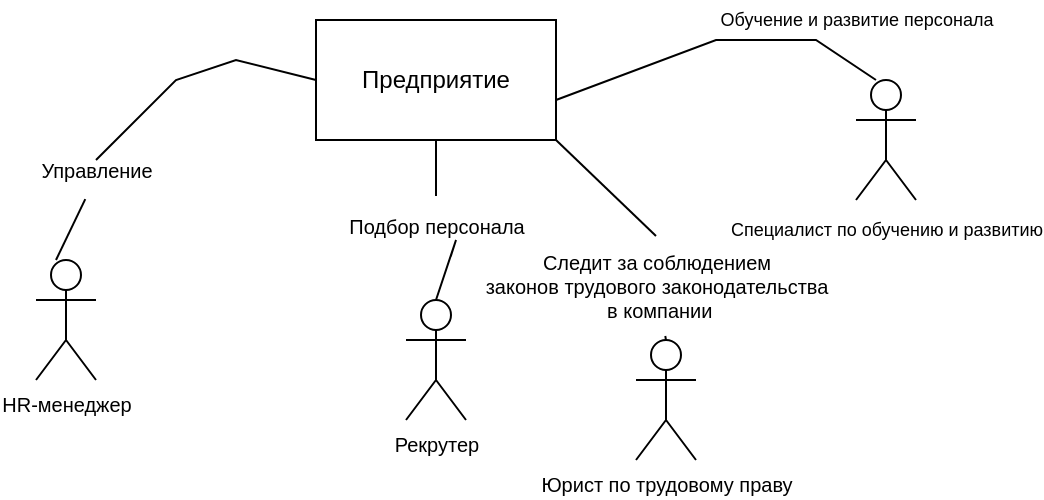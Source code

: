 <mxfile version="21.7.2" type="github">
  <diagram name="Страница — 1" id="0JkVb1EzyXIKiP_3Bz_9">
    <mxGraphModel dx="600" dy="305" grid="1" gridSize="10" guides="1" tooltips="1" connect="1" arrows="1" fold="1" page="1" pageScale="1" pageWidth="827" pageHeight="1169" math="0" shadow="0">
      <root>
        <mxCell id="0" />
        <mxCell id="1" parent="0" />
        <mxCell id="y3LTvOkzZxAHQpKQvb_X-1" value="Предприятие" style="rounded=0;whiteSpace=wrap;html=1;" vertex="1" parent="1">
          <mxGeometry x="390" y="110" width="120" height="60" as="geometry" />
        </mxCell>
        <mxCell id="y3LTvOkzZxAHQpKQvb_X-2" value="" style="endArrow=none;html=1;rounded=0;entryX=0;entryY=0.5;entryDx=0;entryDy=0;exitX=0.6;exitY=0.067;exitDx=0;exitDy=0;exitPerimeter=0;" edge="1" parent="1" source="y3LTvOkzZxAHQpKQvb_X-16" target="y3LTvOkzZxAHQpKQvb_X-1">
          <mxGeometry width="50" height="50" relative="1" as="geometry">
            <mxPoint x="260" y="230" as="sourcePoint" />
            <mxPoint x="440" y="250" as="targetPoint" />
            <Array as="points">
              <mxPoint x="280" y="180" />
              <mxPoint x="320" y="140" />
              <mxPoint x="350" y="130" />
            </Array>
          </mxGeometry>
        </mxCell>
        <mxCell id="y3LTvOkzZxAHQpKQvb_X-4" value="" style="endArrow=none;html=1;rounded=0;" edge="1" parent="1" source="y3LTvOkzZxAHQpKQvb_X-15" target="y3LTvOkzZxAHQpKQvb_X-1">
          <mxGeometry width="50" height="50" relative="1" as="geometry">
            <mxPoint x="450" y="250" as="sourcePoint" />
            <mxPoint x="440" y="250" as="targetPoint" />
            <Array as="points" />
          </mxGeometry>
        </mxCell>
        <mxCell id="y3LTvOkzZxAHQpKQvb_X-11" value="HR-менеджер" style="shape=umlActor;verticalLabelPosition=bottom;verticalAlign=top;html=1;outlineConnect=0;movable=1;resizable=1;rotatable=1;deletable=1;editable=1;locked=0;connectable=1;fontSize=10;" vertex="1" parent="1">
          <mxGeometry x="250" y="230" width="30" height="60" as="geometry" />
        </mxCell>
        <mxCell id="y3LTvOkzZxAHQpKQvb_X-12" value="Рекрутер" style="shape=umlActor;verticalLabelPosition=bottom;verticalAlign=top;html=1;outlineConnect=0;fontSize=10;" vertex="1" parent="1">
          <mxGeometry x="435" y="250" width="30" height="60" as="geometry" />
        </mxCell>
        <mxCell id="y3LTvOkzZxAHQpKQvb_X-17" value="" style="endArrow=none;html=1;rounded=0;" edge="1" parent="1">
          <mxGeometry width="50" height="50" relative="1" as="geometry">
            <mxPoint x="510" y="150" as="sourcePoint" />
            <mxPoint x="670" y="140" as="targetPoint" />
            <Array as="points">
              <mxPoint x="590" y="120" />
              <mxPoint x="640" y="120" />
            </Array>
          </mxGeometry>
        </mxCell>
        <mxCell id="y3LTvOkzZxAHQpKQvb_X-18" value="&lt;font style=&quot;font-size: 9px;&quot;&gt;Специалист по обучению и развитию&lt;/font&gt;" style="shape=umlActor;verticalLabelPosition=bottom;verticalAlign=top;html=1;outlineConnect=0;" vertex="1" parent="1">
          <mxGeometry x="660" y="140" width="30" height="60" as="geometry" />
        </mxCell>
        <mxCell id="y3LTvOkzZxAHQpKQvb_X-19" value="Обучение и развитие персонала&lt;br style=&quot;font-size: 9px;&quot;&gt;" style="text;html=1;align=center;verticalAlign=middle;resizable=0;points=[];autosize=1;strokeColor=none;fillColor=none;fontSize=9;" vertex="1" parent="1">
          <mxGeometry x="580" y="100" width="160" height="20" as="geometry" />
        </mxCell>
        <mxCell id="y3LTvOkzZxAHQpKQvb_X-20" value="Юрист по трудовому праву" style="shape=umlActor;verticalLabelPosition=bottom;verticalAlign=top;html=1;outlineConnect=0;fontSize=10;" vertex="1" parent="1">
          <mxGeometry x="550" y="270" width="30" height="60" as="geometry" />
        </mxCell>
        <mxCell id="y3LTvOkzZxAHQpKQvb_X-21" value="" style="endArrow=none;html=1;rounded=0;exitX=0.5;exitY=0;exitDx=0;exitDy=0;exitPerimeter=0;" edge="1" parent="1" source="y3LTvOkzZxAHQpKQvb_X-22">
          <mxGeometry width="50" height="50" relative="1" as="geometry">
            <mxPoint x="580" y="260" as="sourcePoint" />
            <mxPoint x="510" y="170" as="targetPoint" />
          </mxGeometry>
        </mxCell>
        <mxCell id="y3LTvOkzZxAHQpKQvb_X-23" value="" style="endArrow=none;html=1;rounded=0;exitX=0.5;exitY=0;exitDx=0;exitDy=0;exitPerimeter=0;" edge="1" parent="1" source="y3LTvOkzZxAHQpKQvb_X-20" target="y3LTvOkzZxAHQpKQvb_X-22">
          <mxGeometry width="50" height="50" relative="1" as="geometry">
            <mxPoint x="565" y="270" as="sourcePoint" />
            <mxPoint x="510" y="170" as="targetPoint" />
          </mxGeometry>
        </mxCell>
        <mxCell id="y3LTvOkzZxAHQpKQvb_X-22" value="Следит за соблюдением &lt;br style=&quot;font-size: 10px;&quot;&gt;законов трудового законодательства&lt;br&gt;&amp;nbsp;в компании" style="text;html=1;align=center;verticalAlign=middle;resizable=0;points=[];autosize=1;strokeColor=none;fillColor=none;fontSize=10;" vertex="1" parent="1">
          <mxGeometry x="465" y="218" width="190" height="50" as="geometry" />
        </mxCell>
        <mxCell id="y3LTvOkzZxAHQpKQvb_X-24" value="" style="endArrow=none;html=1;rounded=0;entryX=0.567;entryY=1.006;entryDx=0;entryDy=0;entryPerimeter=0;" edge="1" parent="1" target="y3LTvOkzZxAHQpKQvb_X-15">
          <mxGeometry width="50" height="50" relative="1" as="geometry">
            <mxPoint x="450" y="250" as="sourcePoint" />
            <mxPoint x="454" y="170" as="targetPoint" />
            <Array as="points">
              <mxPoint x="460" y="220" />
            </Array>
          </mxGeometry>
        </mxCell>
        <mxCell id="y3LTvOkzZxAHQpKQvb_X-15" value="Подбор персонала" style="text;html=1;align=center;verticalAlign=middle;resizable=0;points=[];autosize=1;strokeColor=none;fillColor=none;fontSize=10;" vertex="1" parent="1">
          <mxGeometry x="395" y="198" width="110" height="30" as="geometry" />
        </mxCell>
        <mxCell id="y3LTvOkzZxAHQpKQvb_X-25" value="" style="endArrow=none;html=1;rounded=0;entryX=0.433;entryY=0.985;entryDx=0;entryDy=0;entryPerimeter=0;" edge="1" parent="1" target="y3LTvOkzZxAHQpKQvb_X-16">
          <mxGeometry width="50" height="50" relative="1" as="geometry">
            <mxPoint x="260" y="230" as="sourcePoint" />
            <mxPoint x="390" y="140" as="targetPoint" />
            <Array as="points" />
          </mxGeometry>
        </mxCell>
        <mxCell id="y3LTvOkzZxAHQpKQvb_X-16" value="Управление" style="text;html=1;align=center;verticalAlign=middle;resizable=0;points=[];autosize=1;strokeColor=none;fillColor=none;fontSize=10;" vertex="1" parent="1">
          <mxGeometry x="240" y="170" width="80" height="30" as="geometry" />
        </mxCell>
      </root>
    </mxGraphModel>
  </diagram>
</mxfile>
